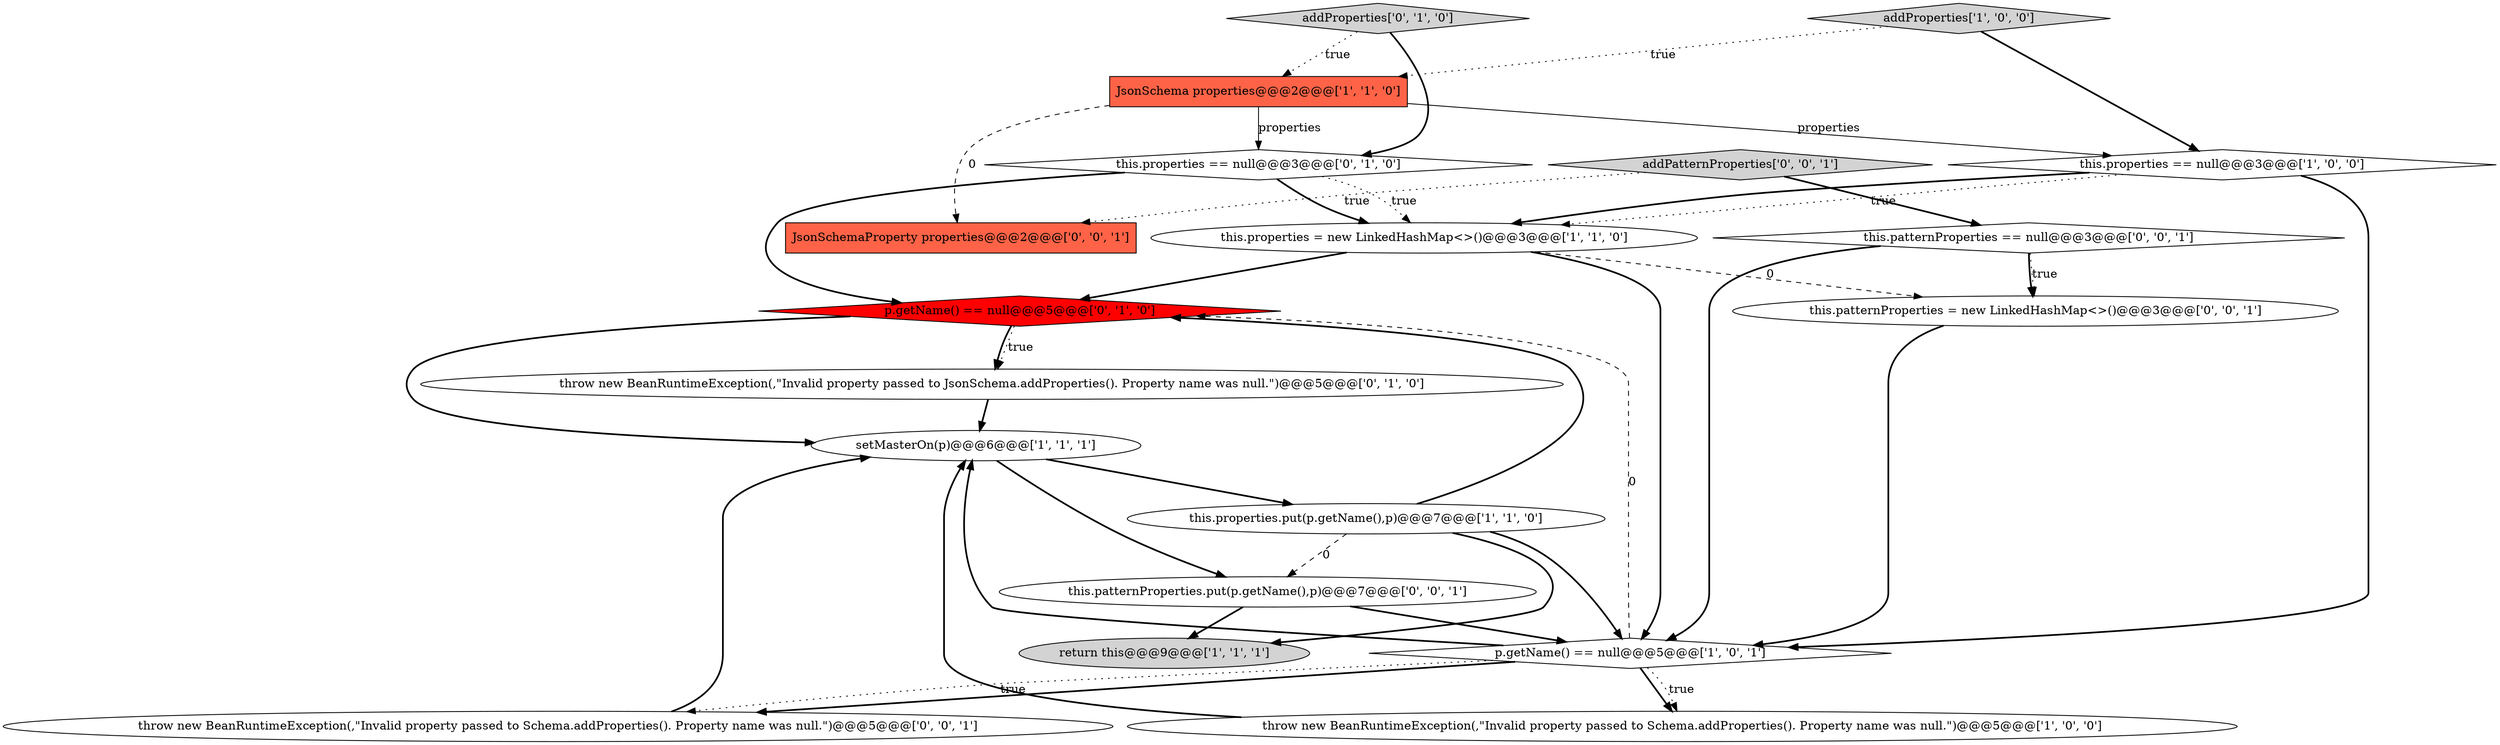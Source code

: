 digraph {
11 [style = filled, label = "p.getName() == null@@@5@@@['0', '1', '0']", fillcolor = red, shape = diamond image = "AAA1AAABBB2BBB"];
10 [style = filled, label = "addProperties['0', '1', '0']", fillcolor = lightgray, shape = diamond image = "AAA0AAABBB2BBB"];
7 [style = filled, label = "p.getName() == null@@@5@@@['1', '0', '1']", fillcolor = white, shape = diamond image = "AAA0AAABBB1BBB"];
16 [style = filled, label = "throw new BeanRuntimeException(,\"Invalid property passed to Schema.addProperties(). Property name was null.\")@@@5@@@['0', '0', '1']", fillcolor = white, shape = ellipse image = "AAA0AAABBB3BBB"];
13 [style = filled, label = "this.patternProperties == null@@@3@@@['0', '0', '1']", fillcolor = white, shape = diamond image = "AAA0AAABBB3BBB"];
4 [style = filled, label = "return this@@@9@@@['1', '1', '1']", fillcolor = lightgray, shape = ellipse image = "AAA0AAABBB1BBB"];
0 [style = filled, label = "addProperties['1', '0', '0']", fillcolor = lightgray, shape = diamond image = "AAA0AAABBB1BBB"];
6 [style = filled, label = "JsonSchema properties@@@2@@@['1', '1', '0']", fillcolor = tomato, shape = box image = "AAA0AAABBB1BBB"];
8 [style = filled, label = "this.properties = new LinkedHashMap<>()@@@3@@@['1', '1', '0']", fillcolor = white, shape = ellipse image = "AAA0AAABBB1BBB"];
1 [style = filled, label = "throw new BeanRuntimeException(,\"Invalid property passed to Schema.addProperties(). Property name was null.\")@@@5@@@['1', '0', '0']", fillcolor = white, shape = ellipse image = "AAA0AAABBB1BBB"];
12 [style = filled, label = "this.properties == null@@@3@@@['0', '1', '0']", fillcolor = white, shape = diamond image = "AAA0AAABBB2BBB"];
2 [style = filled, label = "setMasterOn(p)@@@6@@@['1', '1', '1']", fillcolor = white, shape = ellipse image = "AAA0AAABBB1BBB"];
15 [style = filled, label = "addPatternProperties['0', '0', '1']", fillcolor = lightgray, shape = diamond image = "AAA0AAABBB3BBB"];
3 [style = filled, label = "this.properties == null@@@3@@@['1', '0', '0']", fillcolor = white, shape = diamond image = "AAA0AAABBB1BBB"];
5 [style = filled, label = "this.properties.put(p.getName(),p)@@@7@@@['1', '1', '0']", fillcolor = white, shape = ellipse image = "AAA0AAABBB1BBB"];
17 [style = filled, label = "this.patternProperties.put(p.getName(),p)@@@7@@@['0', '0', '1']", fillcolor = white, shape = ellipse image = "AAA0AAABBB3BBB"];
18 [style = filled, label = "JsonSchemaProperty properties@@@2@@@['0', '0', '1']", fillcolor = tomato, shape = box image = "AAA0AAABBB3BBB"];
9 [style = filled, label = "throw new BeanRuntimeException(,\"Invalid property passed to JsonSchema.addProperties(). Property name was null.\")@@@5@@@['0', '1', '0']", fillcolor = white, shape = ellipse image = "AAA0AAABBB2BBB"];
14 [style = filled, label = "this.patternProperties = new LinkedHashMap<>()@@@3@@@['0', '0', '1']", fillcolor = white, shape = ellipse image = "AAA0AAABBB3BBB"];
2->17 [style = bold, label=""];
0->3 [style = bold, label=""];
10->6 [style = dotted, label="true"];
15->13 [style = bold, label=""];
7->1 [style = bold, label=""];
9->2 [style = bold, label=""];
12->8 [style = dotted, label="true"];
6->3 [style = solid, label="properties"];
15->18 [style = dotted, label="true"];
12->11 [style = bold, label=""];
7->11 [style = dashed, label="0"];
11->9 [style = dotted, label="true"];
8->14 [style = dashed, label="0"];
16->2 [style = bold, label=""];
0->6 [style = dotted, label="true"];
11->9 [style = bold, label=""];
11->2 [style = bold, label=""];
8->7 [style = bold, label=""];
14->7 [style = bold, label=""];
6->18 [style = dashed, label="0"];
17->7 [style = bold, label=""];
5->17 [style = dashed, label="0"];
3->7 [style = bold, label=""];
10->12 [style = bold, label=""];
7->2 [style = bold, label=""];
12->8 [style = bold, label=""];
3->8 [style = bold, label=""];
13->7 [style = bold, label=""];
5->4 [style = bold, label=""];
6->12 [style = solid, label="properties"];
7->16 [style = bold, label=""];
7->16 [style = dotted, label="true"];
5->7 [style = bold, label=""];
1->2 [style = bold, label=""];
5->11 [style = bold, label=""];
7->1 [style = dotted, label="true"];
3->8 [style = dotted, label="true"];
13->14 [style = dotted, label="true"];
8->11 [style = bold, label=""];
13->14 [style = bold, label=""];
17->4 [style = bold, label=""];
2->5 [style = bold, label=""];
}
